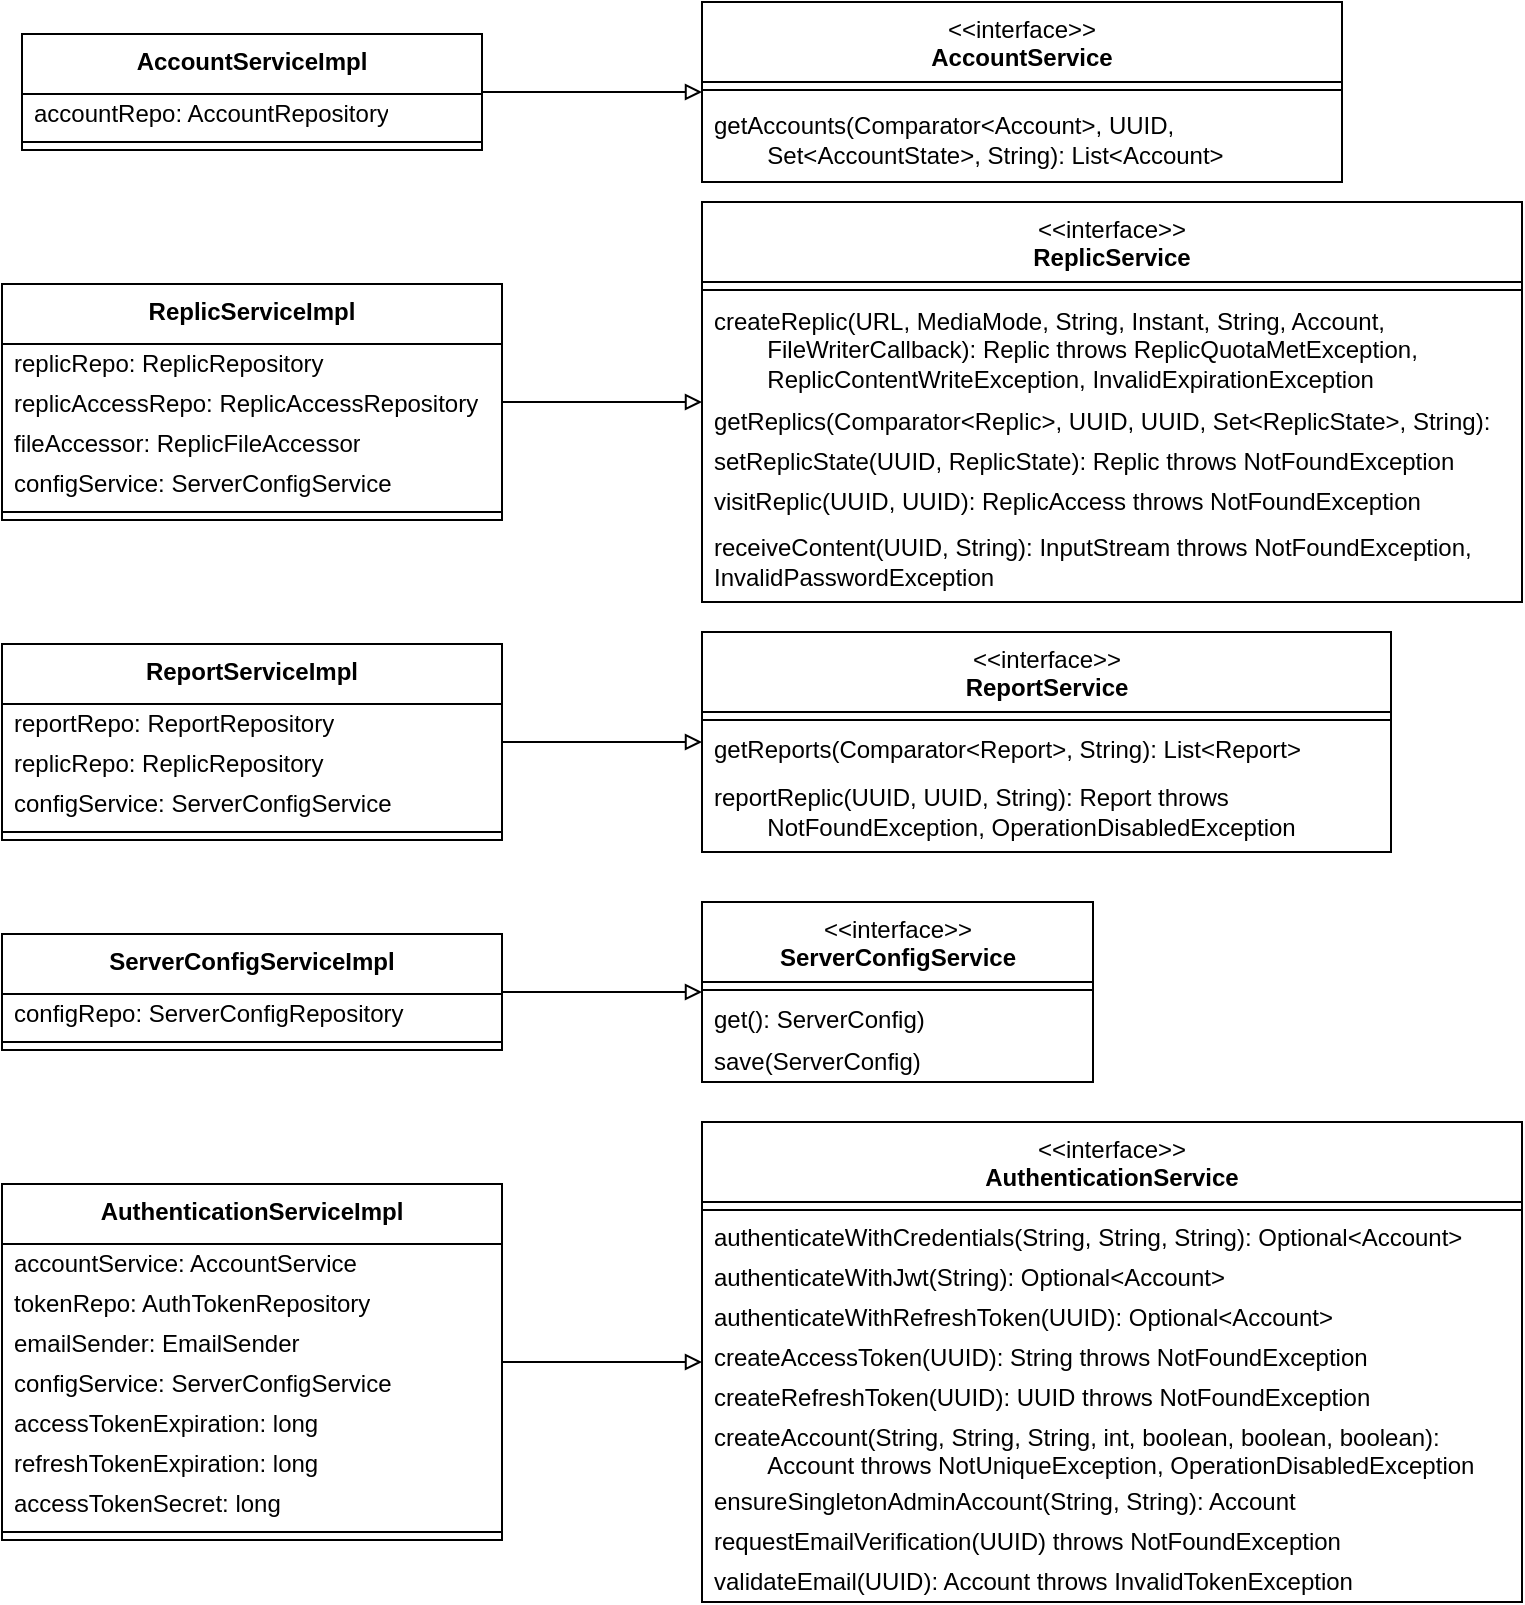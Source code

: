 <mxfile version="22.1.22" type="embed">
  <diagram name="Seite-1" id="tv3RCUC1lsHie5otSo7a">
    <mxGraphModel dx="872" dy="800" grid="1" gridSize="10" guides="1" tooltips="1" connect="1" arrows="1" fold="1" page="1" pageScale="1" pageWidth="827" pageHeight="1169" math="0" shadow="0">
      <root>
        <mxCell id="0" />
        <mxCell id="1" parent="0" />
        <mxCell id="RG_ibap2kgqLSs5oj8Kn-61" value="&amp;lt;&amp;lt;interface&amp;gt;&amp;gt;&lt;br&gt;&lt;b&gt;AccountService&lt;/b&gt;&lt;div&gt;&lt;br/&gt;&lt;/div&gt;" style="swimlane;fontStyle=0;align=center;verticalAlign=top;childLayout=stackLayout;horizontal=1;startSize=40;horizontalStack=0;resizeParent=1;resizeParentMax=0;resizeLast=0;collapsible=0;marginBottom=0;html=1;whiteSpace=wrap;" parent="1" vertex="1">
          <mxGeometry x="390" y="20" width="320" height="90" as="geometry" />
        </mxCell>
        <mxCell id="RG_ibap2kgqLSs5oj8Kn-62" value="" style="line;strokeWidth=1;fillColor=none;align=left;verticalAlign=middle;spacingTop=-1;spacingLeft=3;spacingRight=3;rotatable=0;labelPosition=right;points=[];portConstraint=eastwest;" parent="RG_ibap2kgqLSs5oj8Kn-61" vertex="1">
          <mxGeometry y="40" width="320" height="8" as="geometry" />
        </mxCell>
        <mxCell id="RG_ibap2kgqLSs5oj8Kn-93" value="getAccounts(Comparator&amp;lt;Account&amp;gt;, UUID, &lt;span style=&quot;white-space: pre;&quot;&gt;&#x9;&lt;/span&gt;Set&amp;lt;AccountState&amp;gt;, String): List&amp;lt;Account&amp;gt;" style="text;html=1;strokeColor=none;fillColor=none;align=left;verticalAlign=middle;spacingLeft=4;spacingRight=4;overflow=hidden;rotatable=0;points=[[0,0.5],[1,0.5]];portConstraint=eastwest;whiteSpace=wrap;" parent="RG_ibap2kgqLSs5oj8Kn-61" vertex="1">
          <mxGeometry y="48" width="320" height="42" as="geometry" />
        </mxCell>
        <mxCell id="RG_ibap2kgqLSs5oj8Kn-64" value="&amp;lt;&amp;lt;interface&amp;gt;&amp;gt;&lt;br&gt;&lt;b&gt;AuthenticationService&lt;/b&gt;&lt;div&gt;&lt;br&gt;&lt;/div&gt;" style="swimlane;fontStyle=0;align=center;verticalAlign=top;childLayout=stackLayout;horizontal=1;startSize=40;horizontalStack=0;resizeParent=1;resizeParentMax=0;resizeLast=0;collapsible=0;marginBottom=0;html=1;whiteSpace=wrap;" parent="1" vertex="1">
          <mxGeometry x="390" y="580" width="410" height="240" as="geometry" />
        </mxCell>
        <mxCell id="RG_ibap2kgqLSs5oj8Kn-65" value="" style="line;strokeWidth=1;fillColor=none;align=left;verticalAlign=middle;spacingTop=-1;spacingLeft=3;spacingRight=3;rotatable=0;labelPosition=right;points=[];portConstraint=eastwest;" parent="RG_ibap2kgqLSs5oj8Kn-64" vertex="1">
          <mxGeometry y="40" width="410" height="8" as="geometry" />
        </mxCell>
        <mxCell id="RG_ibap2kgqLSs5oj8Kn-66" value="authenticateWithCredentials(String, String, String): Optional&amp;lt;Account&amp;gt;" style="text;html=1;strokeColor=none;fillColor=none;align=left;verticalAlign=middle;spacingLeft=4;spacingRight=4;overflow=hidden;rotatable=0;points=[[0,0.5],[1,0.5]];portConstraint=eastwest;whiteSpace=wrap;" parent="RG_ibap2kgqLSs5oj8Kn-64" vertex="1">
          <mxGeometry y="48" width="410" height="20" as="geometry" />
        </mxCell>
        <mxCell id="RG_ibap2kgqLSs5oj8Kn-67" value="authenticateWithJwt(String): Optional&amp;lt;Account&amp;gt;" style="text;html=1;strokeColor=none;fillColor=none;align=left;verticalAlign=middle;spacingLeft=4;spacingRight=4;overflow=hidden;rotatable=0;points=[[0,0.5],[1,0.5]];portConstraint=eastwest;whiteSpace=wrap;" parent="RG_ibap2kgqLSs5oj8Kn-64" vertex="1">
          <mxGeometry y="68" width="410" height="20" as="geometry" />
        </mxCell>
        <mxCell id="RG_ibap2kgqLSs5oj8Kn-68" value="authenticateWithRefreshToken(UUID): Optional&amp;lt;Account&amp;gt;" style="text;html=1;strokeColor=none;fillColor=none;align=left;verticalAlign=middle;spacingLeft=4;spacingRight=4;overflow=hidden;rotatable=0;points=[[0,0.5],[1,0.5]];portConstraint=eastwest;whiteSpace=wrap;" parent="RG_ibap2kgqLSs5oj8Kn-64" vertex="1">
          <mxGeometry y="88" width="410" height="20" as="geometry" />
        </mxCell>
        <mxCell id="RG_ibap2kgqLSs5oj8Kn-69" value="createAccessToken(UUID): String throws NotFoundException" style="text;html=1;strokeColor=none;fillColor=none;align=left;verticalAlign=middle;spacingLeft=4;spacingRight=4;overflow=hidden;rotatable=0;points=[[0,0.5],[1,0.5]];portConstraint=eastwest;whiteSpace=wrap;" parent="RG_ibap2kgqLSs5oj8Kn-64" vertex="1">
          <mxGeometry y="108" width="410" height="20" as="geometry" />
        </mxCell>
        <mxCell id="RG_ibap2kgqLSs5oj8Kn-70" value="createRefreshToken(UUID): UUID throws NotFoundException" style="text;html=1;strokeColor=none;fillColor=none;align=left;verticalAlign=middle;spacingLeft=4;spacingRight=4;overflow=hidden;rotatable=0;points=[[0,0.5],[1,0.5]];portConstraint=eastwest;whiteSpace=wrap;" parent="RG_ibap2kgqLSs5oj8Kn-64" vertex="1">
          <mxGeometry y="128" width="410" height="20" as="geometry" />
        </mxCell>
        <mxCell id="RG_ibap2kgqLSs5oj8Kn-71" value="createAccount(String, String, String, int, boolean, boolean, boolean): &lt;span style=&quot;white-space: pre;&quot;&gt;&#x9;&lt;/span&gt;Account throws NotUniqueException,&amp;nbsp;OperationDisabledException" style="text;html=1;strokeColor=none;fillColor=none;align=left;verticalAlign=middle;spacingLeft=4;spacingRight=4;overflow=hidden;rotatable=0;points=[[0,0.5],[1,0.5]];portConstraint=eastwest;whiteSpace=wrap;" parent="RG_ibap2kgqLSs5oj8Kn-64" vertex="1">
          <mxGeometry y="148" width="410" height="32" as="geometry" />
        </mxCell>
        <mxCell id="2" value="ensureSingletonAdminAccount(String, String): Account" style="text;html=1;strokeColor=none;fillColor=none;align=left;verticalAlign=middle;spacingLeft=4;spacingRight=4;overflow=hidden;rotatable=0;points=[[0,0.5],[1,0.5]];portConstraint=eastwest;whiteSpace=wrap;" vertex="1" parent="RG_ibap2kgqLSs5oj8Kn-64">
          <mxGeometry y="180" width="410" height="20" as="geometry" />
        </mxCell>
        <mxCell id="RG_ibap2kgqLSs5oj8Kn-72" value="requestEmailVerification(UUID) throws NotFoundException" style="text;html=1;strokeColor=none;fillColor=none;align=left;verticalAlign=middle;spacingLeft=4;spacingRight=4;overflow=hidden;rotatable=0;points=[[0,0.5],[1,0.5]];portConstraint=eastwest;whiteSpace=wrap;" parent="RG_ibap2kgqLSs5oj8Kn-64" vertex="1">
          <mxGeometry y="200" width="410" height="20" as="geometry" />
        </mxCell>
        <mxCell id="RG_ibap2kgqLSs5oj8Kn-73" value="validateEmail(UUID): Account throws InvalidTokenException" style="text;html=1;strokeColor=none;fillColor=none;align=left;verticalAlign=middle;spacingLeft=4;spacingRight=4;overflow=hidden;rotatable=0;points=[[0,0.5],[1,0.5]];portConstraint=eastwest;whiteSpace=wrap;" parent="RG_ibap2kgqLSs5oj8Kn-64" vertex="1">
          <mxGeometry y="220" width="410" height="20" as="geometry" />
        </mxCell>
        <mxCell id="RG_ibap2kgqLSs5oj8Kn-74" value="&amp;lt;&amp;lt;interface&amp;gt;&amp;gt;&lt;br&gt;&lt;b&gt;ReplicService&lt;/b&gt;&lt;div&gt;&lt;br&gt;&lt;/div&gt;" style="swimlane;fontStyle=0;align=center;verticalAlign=top;childLayout=stackLayout;horizontal=1;startSize=40;horizontalStack=0;resizeParent=1;resizeParentMax=0;resizeLast=0;collapsible=0;marginBottom=0;html=1;whiteSpace=wrap;" parent="1" vertex="1">
          <mxGeometry x="390" y="120" width="410" height="200" as="geometry" />
        </mxCell>
        <mxCell id="RG_ibap2kgqLSs5oj8Kn-75" value="" style="line;strokeWidth=1;fillColor=none;align=left;verticalAlign=middle;spacingTop=-1;spacingLeft=3;spacingRight=3;rotatable=0;labelPosition=right;points=[];portConstraint=eastwest;" parent="RG_ibap2kgqLSs5oj8Kn-74" vertex="1">
          <mxGeometry y="40" width="410" height="8" as="geometry" />
        </mxCell>
        <mxCell id="RG_ibap2kgqLSs5oj8Kn-76" value="&lt;div&gt;createReplic(URL, MediaMode, String, Instant, String, Account, &lt;span style=&quot;white-space: pre;&quot;&gt;&#x9;&lt;/span&gt;FileWriterCallback): Replic throws&amp;nbsp;&lt;span style=&quot;white-space: pre;&quot;&gt;ReplicQuotaMetException, &lt;/span&gt;&lt;/div&gt;&lt;div&gt;&lt;span style=&quot;white-space: pre;&quot;&gt;&lt;span style=&quot;white-space: pre;&quot;&gt;&#x9;&lt;/span&gt;ReplicContentWriteException, InvalidExpirationException&lt;/span&gt;&lt;/div&gt;" style="text;html=1;strokeColor=none;fillColor=none;align=left;verticalAlign=middle;spacingLeft=4;spacingRight=4;overflow=hidden;rotatable=0;points=[[0,0.5],[1,0.5]];portConstraint=eastwest;whiteSpace=wrap;" parent="RG_ibap2kgqLSs5oj8Kn-74" vertex="1">
          <mxGeometry y="48" width="410" height="52" as="geometry" />
        </mxCell>
        <mxCell id="RG_ibap2kgqLSs5oj8Kn-77" value="getReplics(Comparator&amp;lt;Replic&amp;gt;, UUID, UUID, Set&amp;lt;ReplicState&amp;gt;, String): List&amp;lt;Replic&amp;gt;" style="text;html=1;strokeColor=none;fillColor=none;align=left;verticalAlign=middle;spacingLeft=4;spacingRight=4;overflow=hidden;rotatable=0;points=[[0,0.5],[1,0.5]];portConstraint=eastwest;whiteSpace=wrap;" parent="RG_ibap2kgqLSs5oj8Kn-74" vertex="1">
          <mxGeometry y="100" width="410" height="20" as="geometry" />
        </mxCell>
        <mxCell id="RG_ibap2kgqLSs5oj8Kn-78" value="setReplicState(UUID, ReplicState): Replic throws NotFoundException" style="text;html=1;strokeColor=none;fillColor=none;align=left;verticalAlign=middle;spacingLeft=4;spacingRight=4;overflow=hidden;rotatable=0;points=[[0,0.5],[1,0.5]];portConstraint=eastwest;whiteSpace=wrap;" parent="RG_ibap2kgqLSs5oj8Kn-74" vertex="1">
          <mxGeometry y="120" width="410" height="20" as="geometry" />
        </mxCell>
        <mxCell id="RG_ibap2kgqLSs5oj8Kn-79" value="visitReplic(UUID, UUID): ReplicAccess throws NotFoundException" style="text;html=1;strokeColor=none;fillColor=none;align=left;verticalAlign=middle;spacingLeft=4;spacingRight=4;overflow=hidden;rotatable=0;points=[[0,0.5],[1,0.5]];portConstraint=eastwest;whiteSpace=wrap;" parent="RG_ibap2kgqLSs5oj8Kn-74" vertex="1">
          <mxGeometry y="140" width="410" height="20" as="geometry" />
        </mxCell>
        <mxCell id="RG_ibap2kgqLSs5oj8Kn-80" value="receiveContent(UUID, String): InputStream throws NotFoundException, InvalidPasswordException" style="text;html=1;strokeColor=none;fillColor=none;align=left;verticalAlign=middle;spacingLeft=4;spacingRight=4;overflow=hidden;rotatable=0;points=[[0,0.5],[1,0.5]];portConstraint=eastwest;whiteSpace=wrap;" parent="RG_ibap2kgqLSs5oj8Kn-74" vertex="1">
          <mxGeometry y="160" width="410" height="40" as="geometry" />
        </mxCell>
        <mxCell id="RG_ibap2kgqLSs5oj8Kn-81" value="&amp;lt;&amp;lt;interface&amp;gt;&amp;gt;&lt;br&gt;&lt;b&gt;ReportService&lt;/b&gt;&lt;div&gt;&lt;br&gt;&lt;/div&gt;" style="swimlane;fontStyle=0;align=center;verticalAlign=top;childLayout=stackLayout;horizontal=1;startSize=40;horizontalStack=0;resizeParent=1;resizeParentMax=0;resizeLast=0;collapsible=0;marginBottom=0;html=1;whiteSpace=wrap;" parent="1" vertex="1">
          <mxGeometry x="390" y="335" width="344.5" height="110" as="geometry" />
        </mxCell>
        <mxCell id="RG_ibap2kgqLSs5oj8Kn-82" value="" style="line;strokeWidth=1;fillColor=none;align=left;verticalAlign=middle;spacingTop=-1;spacingLeft=3;spacingRight=3;rotatable=0;labelPosition=right;points=[];portConstraint=eastwest;" parent="RG_ibap2kgqLSs5oj8Kn-81" vertex="1">
          <mxGeometry y="40" width="344.5" height="8" as="geometry" />
        </mxCell>
        <mxCell id="RG_ibap2kgqLSs5oj8Kn-83" value="getReports(Comparator&amp;lt;Report&amp;gt;, String): List&amp;lt;Report&amp;gt;" style="text;html=1;strokeColor=none;fillColor=none;align=left;verticalAlign=middle;spacingLeft=4;spacingRight=4;overflow=hidden;rotatable=0;points=[[0,0.5],[1,0.5]];portConstraint=eastwest;whiteSpace=wrap;" parent="RG_ibap2kgqLSs5oj8Kn-81" vertex="1">
          <mxGeometry y="48" width="344.5" height="22" as="geometry" />
        </mxCell>
        <mxCell id="RG_ibap2kgqLSs5oj8Kn-84" value="reportReplic(UUID, UUID, String): Report throws &lt;span style=&quot;white-space: pre;&quot;&gt;&#x9;&lt;/span&gt;NotFoundException, OperationDisabledException" style="text;html=1;strokeColor=none;fillColor=none;align=left;verticalAlign=middle;spacingLeft=4;spacingRight=4;overflow=hidden;rotatable=0;points=[[0,0.5],[1,0.5]];portConstraint=eastwest;whiteSpace=wrap;" parent="RG_ibap2kgqLSs5oj8Kn-81" vertex="1">
          <mxGeometry y="70" width="344.5" height="40" as="geometry" />
        </mxCell>
        <mxCell id="RG_ibap2kgqLSs5oj8Kn-85" value="&amp;lt;&amp;lt;interface&amp;gt;&amp;gt;&lt;br&gt;&lt;b&gt;ServerConfigService&lt;/b&gt;&lt;div&gt;&lt;br&gt;&lt;/div&gt;" style="swimlane;fontStyle=0;align=center;verticalAlign=top;childLayout=stackLayout;horizontal=1;startSize=40;horizontalStack=0;resizeParent=1;resizeParentMax=0;resizeLast=0;collapsible=0;marginBottom=0;html=1;whiteSpace=wrap;" parent="1" vertex="1">
          <mxGeometry x="390" y="470" width="195.5" height="90" as="geometry" />
        </mxCell>
        <mxCell id="RG_ibap2kgqLSs5oj8Kn-86" value="" style="line;strokeWidth=1;fillColor=none;align=left;verticalAlign=middle;spacingTop=-1;spacingLeft=3;spacingRight=3;rotatable=0;labelPosition=right;points=[];portConstraint=eastwest;" parent="RG_ibap2kgqLSs5oj8Kn-85" vertex="1">
          <mxGeometry y="40" width="195.5" height="8" as="geometry" />
        </mxCell>
        <mxCell id="RG_ibap2kgqLSs5oj8Kn-87" value="get(): ServerConfig)" style="text;html=1;strokeColor=none;fillColor=none;align=left;verticalAlign=middle;spacingLeft=4;spacingRight=4;overflow=hidden;rotatable=0;points=[[0,0.5],[1,0.5]];portConstraint=eastwest;whiteSpace=wrap;" parent="RG_ibap2kgqLSs5oj8Kn-85" vertex="1">
          <mxGeometry y="48" width="195.5" height="22" as="geometry" />
        </mxCell>
        <mxCell id="RG_ibap2kgqLSs5oj8Kn-88" value="save(ServerConfig)" style="text;html=1;strokeColor=none;fillColor=none;align=left;verticalAlign=middle;spacingLeft=4;spacingRight=4;overflow=hidden;rotatable=0;points=[[0,0.5],[1,0.5]];portConstraint=eastwest;whiteSpace=wrap;" parent="RG_ibap2kgqLSs5oj8Kn-85" vertex="1">
          <mxGeometry y="70" width="195.5" height="20" as="geometry" />
        </mxCell>
        <mxCell id="RG_ibap2kgqLSs5oj8Kn-99" style="edgeStyle=orthogonalEdgeStyle;rounded=0;orthogonalLoop=1;jettySize=auto;html=1;endArrow=block;endFill=0;" parent="1" source="RG_ibap2kgqLSs5oj8Kn-89" target="RG_ibap2kgqLSs5oj8Kn-61" edge="1">
          <mxGeometry relative="1" as="geometry" />
        </mxCell>
        <mxCell id="RG_ibap2kgqLSs5oj8Kn-89" value="&lt;b&gt;AccountServiceImpl&lt;/b&gt;&lt;div&gt;&lt;br&gt;&lt;/div&gt;" style="swimlane;fontStyle=0;align=center;verticalAlign=top;childLayout=stackLayout;horizontal=1;startSize=30;horizontalStack=0;resizeParent=1;resizeParentMax=0;resizeLast=0;collapsible=0;marginBottom=0;html=1;whiteSpace=wrap;" parent="1" vertex="1">
          <mxGeometry x="50" y="36" width="230" height="58" as="geometry" />
        </mxCell>
        <mxCell id="RG_ibap2kgqLSs5oj8Kn-63" value="accountRepo: AccountRepository" style="text;html=1;strokeColor=none;fillColor=none;align=left;verticalAlign=middle;spacingLeft=4;spacingRight=4;overflow=hidden;rotatable=0;points=[[0,0.5],[1,0.5]];portConstraint=eastwest;whiteSpace=wrap;" parent="RG_ibap2kgqLSs5oj8Kn-89" vertex="1">
          <mxGeometry y="30" width="230" height="20" as="geometry" />
        </mxCell>
        <mxCell id="RG_ibap2kgqLSs5oj8Kn-90" value="" style="line;strokeWidth=1;fillColor=none;align=left;verticalAlign=middle;spacingTop=-1;spacingLeft=3;spacingRight=3;rotatable=0;labelPosition=right;points=[];portConstraint=eastwest;" parent="RG_ibap2kgqLSs5oj8Kn-89" vertex="1">
          <mxGeometry y="50" width="230" height="8" as="geometry" />
        </mxCell>
        <mxCell id="RG_ibap2kgqLSs5oj8Kn-100" style="edgeStyle=orthogonalEdgeStyle;rounded=0;orthogonalLoop=1;jettySize=auto;html=1;endArrow=block;endFill=0;" parent="1" source="RG_ibap2kgqLSs5oj8Kn-94" target="RG_ibap2kgqLSs5oj8Kn-74" edge="1">
          <mxGeometry relative="1" as="geometry" />
        </mxCell>
        <mxCell id="RG_ibap2kgqLSs5oj8Kn-94" value="&lt;b&gt;ReplicServiceImpl&lt;/b&gt;" style="swimlane;fontStyle=0;align=center;verticalAlign=top;childLayout=stackLayout;horizontal=1;startSize=30;horizontalStack=0;resizeParent=1;resizeParentMax=0;resizeLast=0;collapsible=0;marginBottom=0;html=1;whiteSpace=wrap;" parent="1" vertex="1">
          <mxGeometry x="40" y="161" width="250" height="118" as="geometry" />
        </mxCell>
        <mxCell id="RG_ibap2kgqLSs5oj8Kn-95" value="replicRepo: ReplicRepository" style="text;html=1;strokeColor=none;fillColor=none;align=left;verticalAlign=middle;spacingLeft=4;spacingRight=4;overflow=hidden;rotatable=0;points=[[0,0.5],[1,0.5]];portConstraint=eastwest;whiteSpace=wrap;" parent="RG_ibap2kgqLSs5oj8Kn-94" vertex="1">
          <mxGeometry y="30" width="250" height="20" as="geometry" />
        </mxCell>
        <mxCell id="RG_ibap2kgqLSs5oj8Kn-97" value="replicAccessRepo: ReplicAccessRepository" style="text;html=1;strokeColor=none;fillColor=none;align=left;verticalAlign=middle;spacingLeft=4;spacingRight=4;overflow=hidden;rotatable=0;points=[[0,0.5],[1,0.5]];portConstraint=eastwest;whiteSpace=wrap;" parent="RG_ibap2kgqLSs5oj8Kn-94" vertex="1">
          <mxGeometry y="50" width="250" height="20" as="geometry" />
        </mxCell>
        <mxCell id="RG_ibap2kgqLSs5oj8Kn-98" value="fileAccessor: ReplicFileAccessor" style="text;html=1;strokeColor=none;fillColor=none;align=left;verticalAlign=middle;spacingLeft=4;spacingRight=4;overflow=hidden;rotatable=0;points=[[0,0.5],[1,0.5]];portConstraint=eastwest;whiteSpace=wrap;" parent="RG_ibap2kgqLSs5oj8Kn-94" vertex="1">
          <mxGeometry y="70" width="250" height="20" as="geometry" />
        </mxCell>
        <mxCell id="RG_ibap2kgqLSs5oj8Kn-109" value="configService: ServerConfigService" style="text;html=1;strokeColor=none;fillColor=none;align=left;verticalAlign=middle;spacingLeft=4;spacingRight=4;overflow=hidden;rotatable=0;points=[[0,0.5],[1,0.5]];portConstraint=eastwest;whiteSpace=wrap;" parent="RG_ibap2kgqLSs5oj8Kn-94" vertex="1">
          <mxGeometry y="90" width="250" height="20" as="geometry" />
        </mxCell>
        <mxCell id="RG_ibap2kgqLSs5oj8Kn-96" value="" style="line;strokeWidth=1;fillColor=none;align=left;verticalAlign=middle;spacingTop=-1;spacingLeft=3;spacingRight=3;rotatable=0;labelPosition=right;points=[];portConstraint=eastwest;" parent="RG_ibap2kgqLSs5oj8Kn-94" vertex="1">
          <mxGeometry y="110" width="250" height="8" as="geometry" />
        </mxCell>
        <mxCell id="RG_ibap2kgqLSs5oj8Kn-106" style="edgeStyle=orthogonalEdgeStyle;rounded=0;orthogonalLoop=1;jettySize=auto;html=1;endArrow=block;endFill=0;" parent="1" source="RG_ibap2kgqLSs5oj8Kn-101" target="RG_ibap2kgqLSs5oj8Kn-81" edge="1">
          <mxGeometry relative="1" as="geometry" />
        </mxCell>
        <mxCell id="RG_ibap2kgqLSs5oj8Kn-101" value="&lt;b&gt;ReportServiceImpl&lt;/b&gt;" style="swimlane;fontStyle=0;align=center;verticalAlign=top;childLayout=stackLayout;horizontal=1;startSize=30;horizontalStack=0;resizeParent=1;resizeParentMax=0;resizeLast=0;collapsible=0;marginBottom=0;html=1;whiteSpace=wrap;" parent="1" vertex="1">
          <mxGeometry x="40" y="341" width="250" height="98" as="geometry" />
        </mxCell>
        <mxCell id="RG_ibap2kgqLSs5oj8Kn-102" value="reportRepo: ReportRepository" style="text;html=1;strokeColor=none;fillColor=none;align=left;verticalAlign=middle;spacingLeft=4;spacingRight=4;overflow=hidden;rotatable=0;points=[[0,0.5],[1,0.5]];portConstraint=eastwest;whiteSpace=wrap;" parent="RG_ibap2kgqLSs5oj8Kn-101" vertex="1">
          <mxGeometry y="30" width="250" height="20" as="geometry" />
        </mxCell>
        <mxCell id="RG_ibap2kgqLSs5oj8Kn-107" value="replicRepo: ReplicRepository" style="text;html=1;strokeColor=none;fillColor=none;align=left;verticalAlign=middle;spacingLeft=4;spacingRight=4;overflow=hidden;rotatable=0;points=[[0,0.5],[1,0.5]];portConstraint=eastwest;whiteSpace=wrap;" parent="RG_ibap2kgqLSs5oj8Kn-101" vertex="1">
          <mxGeometry y="50" width="250" height="20" as="geometry" />
        </mxCell>
        <mxCell id="RG_ibap2kgqLSs5oj8Kn-108" value="configService: ServerConfigService" style="text;html=1;strokeColor=none;fillColor=none;align=left;verticalAlign=middle;spacingLeft=4;spacingRight=4;overflow=hidden;rotatable=0;points=[[0,0.5],[1,0.5]];portConstraint=eastwest;whiteSpace=wrap;" parent="RG_ibap2kgqLSs5oj8Kn-101" vertex="1">
          <mxGeometry y="70" width="250" height="20" as="geometry" />
        </mxCell>
        <mxCell id="RG_ibap2kgqLSs5oj8Kn-105" value="" style="line;strokeWidth=1;fillColor=none;align=left;verticalAlign=middle;spacingTop=-1;spacingLeft=3;spacingRight=3;rotatable=0;labelPosition=right;points=[];portConstraint=eastwest;" parent="RG_ibap2kgqLSs5oj8Kn-101" vertex="1">
          <mxGeometry y="90" width="250" height="8" as="geometry" />
        </mxCell>
        <mxCell id="RG_ibap2kgqLSs5oj8Kn-125" style="edgeStyle=orthogonalEdgeStyle;rounded=0;orthogonalLoop=1;jettySize=auto;html=1;endArrow=block;endFill=0;" parent="1" source="RG_ibap2kgqLSs5oj8Kn-110" target="RG_ibap2kgqLSs5oj8Kn-85" edge="1">
          <mxGeometry relative="1" as="geometry" />
        </mxCell>
        <mxCell id="RG_ibap2kgqLSs5oj8Kn-110" value="&lt;b&gt;ServerConfigServiceImpl&lt;/b&gt;" style="swimlane;fontStyle=0;align=center;verticalAlign=top;childLayout=stackLayout;horizontal=1;startSize=30;horizontalStack=0;resizeParent=1;resizeParentMax=0;resizeLast=0;collapsible=0;marginBottom=0;html=1;whiteSpace=wrap;" parent="1" vertex="1">
          <mxGeometry x="40" y="486" width="250" height="58" as="geometry" />
        </mxCell>
        <mxCell id="RG_ibap2kgqLSs5oj8Kn-113" value="configRepo: ServerConfigRepository" style="text;html=1;strokeColor=none;fillColor=none;align=left;verticalAlign=middle;spacingLeft=4;spacingRight=4;overflow=hidden;rotatable=0;points=[[0,0.5],[1,0.5]];portConstraint=eastwest;whiteSpace=wrap;" parent="RG_ibap2kgqLSs5oj8Kn-110" vertex="1">
          <mxGeometry y="30" width="250" height="20" as="geometry" />
        </mxCell>
        <mxCell id="RG_ibap2kgqLSs5oj8Kn-114" value="" style="line;strokeWidth=1;fillColor=none;align=left;verticalAlign=middle;spacingTop=-1;spacingLeft=3;spacingRight=3;rotatable=0;labelPosition=right;points=[];portConstraint=eastwest;" parent="RG_ibap2kgqLSs5oj8Kn-110" vertex="1">
          <mxGeometry y="50" width="250" height="8" as="geometry" />
        </mxCell>
        <mxCell id="RG_ibap2kgqLSs5oj8Kn-124" style="edgeStyle=orthogonalEdgeStyle;rounded=0;orthogonalLoop=1;jettySize=auto;html=1;endArrow=block;endFill=0;" parent="1" source="RG_ibap2kgqLSs5oj8Kn-115" target="RG_ibap2kgqLSs5oj8Kn-64" edge="1">
          <mxGeometry relative="1" as="geometry" />
        </mxCell>
        <mxCell id="RG_ibap2kgqLSs5oj8Kn-115" value="&lt;b&gt;AuthenticationServiceImpl&lt;/b&gt;" style="swimlane;fontStyle=0;align=center;verticalAlign=top;childLayout=stackLayout;horizontal=1;startSize=30;horizontalStack=0;resizeParent=1;resizeParentMax=0;resizeLast=0;collapsible=0;marginBottom=0;html=1;whiteSpace=wrap;" parent="1" vertex="1">
          <mxGeometry x="40" y="611" width="250" height="178" as="geometry" />
        </mxCell>
        <mxCell id="RG_ibap2kgqLSs5oj8Kn-116" value="accountService: AccountService" style="text;html=1;strokeColor=none;fillColor=none;align=left;verticalAlign=middle;spacingLeft=4;spacingRight=4;overflow=hidden;rotatable=0;points=[[0,0.5],[1,0.5]];portConstraint=eastwest;whiteSpace=wrap;" parent="RG_ibap2kgqLSs5oj8Kn-115" vertex="1">
          <mxGeometry y="30" width="250" height="20" as="geometry" />
        </mxCell>
        <mxCell id="RG_ibap2kgqLSs5oj8Kn-118" value="tokenRepo: AuthTokenRepository" style="text;html=1;strokeColor=none;fillColor=none;align=left;verticalAlign=middle;spacingLeft=4;spacingRight=4;overflow=hidden;rotatable=0;points=[[0,0.5],[1,0.5]];portConstraint=eastwest;whiteSpace=wrap;" parent="RG_ibap2kgqLSs5oj8Kn-115" vertex="1">
          <mxGeometry y="50" width="250" height="20" as="geometry" />
        </mxCell>
        <mxCell id="RG_ibap2kgqLSs5oj8Kn-119" value="emailSender: EmailSender" style="text;html=1;strokeColor=none;fillColor=none;align=left;verticalAlign=middle;spacingLeft=4;spacingRight=4;overflow=hidden;rotatable=0;points=[[0,0.5],[1,0.5]];portConstraint=eastwest;whiteSpace=wrap;" parent="RG_ibap2kgqLSs5oj8Kn-115" vertex="1">
          <mxGeometry y="70" width="250" height="20" as="geometry" />
        </mxCell>
        <mxCell id="RG_ibap2kgqLSs5oj8Kn-120" value="configService: ServerConfigService" style="text;html=1;strokeColor=none;fillColor=none;align=left;verticalAlign=middle;spacingLeft=4;spacingRight=4;overflow=hidden;rotatable=0;points=[[0,0.5],[1,0.5]];portConstraint=eastwest;whiteSpace=wrap;" parent="RG_ibap2kgqLSs5oj8Kn-115" vertex="1">
          <mxGeometry y="90" width="250" height="20" as="geometry" />
        </mxCell>
        <mxCell id="RG_ibap2kgqLSs5oj8Kn-121" value="accessTokenExpiration: long" style="text;html=1;strokeColor=none;fillColor=none;align=left;verticalAlign=middle;spacingLeft=4;spacingRight=4;overflow=hidden;rotatable=0;points=[[0,0.5],[1,0.5]];portConstraint=eastwest;whiteSpace=wrap;" parent="RG_ibap2kgqLSs5oj8Kn-115" vertex="1">
          <mxGeometry y="110" width="250" height="20" as="geometry" />
        </mxCell>
        <mxCell id="RG_ibap2kgqLSs5oj8Kn-122" value="refreshTokenExpiration: long" style="text;html=1;strokeColor=none;fillColor=none;align=left;verticalAlign=middle;spacingLeft=4;spacingRight=4;overflow=hidden;rotatable=0;points=[[0,0.5],[1,0.5]];portConstraint=eastwest;whiteSpace=wrap;" parent="RG_ibap2kgqLSs5oj8Kn-115" vertex="1">
          <mxGeometry y="130" width="250" height="20" as="geometry" />
        </mxCell>
        <mxCell id="RG_ibap2kgqLSs5oj8Kn-123" value="accessTokenSecret: long" style="text;html=1;strokeColor=none;fillColor=none;align=left;verticalAlign=middle;spacingLeft=4;spacingRight=4;overflow=hidden;rotatable=0;points=[[0,0.5],[1,0.5]];portConstraint=eastwest;whiteSpace=wrap;" parent="RG_ibap2kgqLSs5oj8Kn-115" vertex="1">
          <mxGeometry y="150" width="250" height="20" as="geometry" />
        </mxCell>
        <mxCell id="RG_ibap2kgqLSs5oj8Kn-117" value="" style="line;strokeWidth=1;fillColor=none;align=left;verticalAlign=middle;spacingTop=-1;spacingLeft=3;spacingRight=3;rotatable=0;labelPosition=right;points=[];portConstraint=eastwest;" parent="RG_ibap2kgqLSs5oj8Kn-115" vertex="1">
          <mxGeometry y="170" width="250" height="8" as="geometry" />
        </mxCell>
      </root>
    </mxGraphModel>
  </diagram>
</mxfile>
